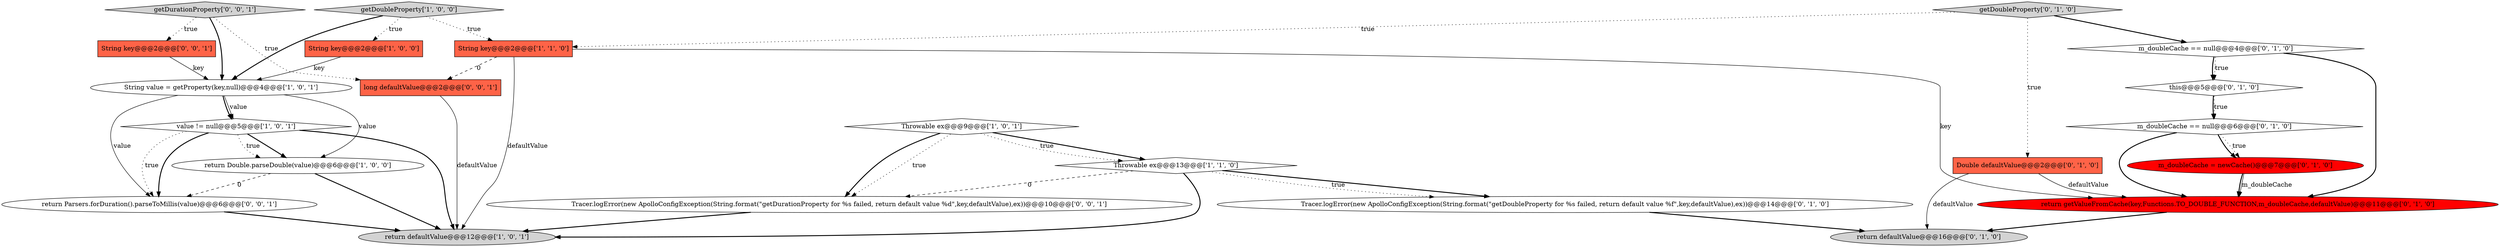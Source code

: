 digraph {
21 [style = filled, label = "Tracer.logError(new ApolloConfigException(String.format(\"getDurationProperty for %s failed, return default value %d\",key,defaultValue),ex))@@@10@@@['0', '0', '1']", fillcolor = white, shape = ellipse image = "AAA0AAABBB3BBB"];
19 [style = filled, label = "getDurationProperty['0', '0', '1']", fillcolor = lightgray, shape = diamond image = "AAA0AAABBB3BBB"];
11 [style = filled, label = "getDoubleProperty['0', '1', '0']", fillcolor = lightgray, shape = diamond image = "AAA0AAABBB2BBB"];
10 [style = filled, label = "m_doubleCache = newCache()@@@7@@@['0', '1', '0']", fillcolor = red, shape = ellipse image = "AAA1AAABBB2BBB"];
22 [style = filled, label = "long defaultValue@@@2@@@['0', '0', '1']", fillcolor = tomato, shape = box image = "AAA0AAABBB3BBB"];
13 [style = filled, label = "m_doubleCache == null@@@6@@@['0', '1', '0']", fillcolor = white, shape = diamond image = "AAA0AAABBB2BBB"];
1 [style = filled, label = "value != null@@@5@@@['1', '0', '1']", fillcolor = white, shape = diamond image = "AAA0AAABBB1BBB"];
6 [style = filled, label = "String value = getProperty(key,null)@@@4@@@['1', '0', '1']", fillcolor = white, shape = ellipse image = "AAA0AAABBB1BBB"];
5 [style = filled, label = "String key@@@2@@@['1', '1', '0']", fillcolor = tomato, shape = box image = "AAA0AAABBB1BBB"];
7 [style = filled, label = "return defaultValue@@@12@@@['1', '0', '1']", fillcolor = lightgray, shape = ellipse image = "AAA0AAABBB1BBB"];
20 [style = filled, label = "String key@@@2@@@['0', '0', '1']", fillcolor = tomato, shape = box image = "AAA0AAABBB3BBB"];
9 [style = filled, label = "return defaultValue@@@16@@@['0', '1', '0']", fillcolor = lightgray, shape = ellipse image = "AAA0AAABBB2BBB"];
4 [style = filled, label = "getDoubleProperty['1', '0', '0']", fillcolor = lightgray, shape = diamond image = "AAA0AAABBB1BBB"];
15 [style = filled, label = "Double defaultValue@@@2@@@['0', '1', '0']", fillcolor = tomato, shape = box image = "AAA0AAABBB2BBB"];
16 [style = filled, label = "m_doubleCache == null@@@4@@@['0', '1', '0']", fillcolor = white, shape = diamond image = "AAA0AAABBB2BBB"];
2 [style = filled, label = "return Double.parseDouble(value)@@@6@@@['1', '0', '0']", fillcolor = white, shape = ellipse image = "AAA0AAABBB1BBB"];
3 [style = filled, label = "Throwable ex@@@13@@@['1', '1', '0']", fillcolor = white, shape = diamond image = "AAA0AAABBB1BBB"];
8 [style = filled, label = "Throwable ex@@@9@@@['1', '0', '1']", fillcolor = white, shape = diamond image = "AAA0AAABBB1BBB"];
14 [style = filled, label = "this@@@5@@@['0', '1', '0']", fillcolor = white, shape = diamond image = "AAA0AAABBB2BBB"];
12 [style = filled, label = "return getValueFromCache(key,Functions.TO_DOUBLE_FUNCTION,m_doubleCache,defaultValue)@@@11@@@['0', '1', '0']", fillcolor = red, shape = ellipse image = "AAA1AAABBB2BBB"];
18 [style = filled, label = "return Parsers.forDuration().parseToMillis(value)@@@6@@@['0', '0', '1']", fillcolor = white, shape = ellipse image = "AAA0AAABBB3BBB"];
17 [style = filled, label = "Tracer.logError(new ApolloConfigException(String.format(\"getDoubleProperty for %s failed, return default value %f\",key,defaultValue),ex))@@@14@@@['0', '1', '0']", fillcolor = white, shape = ellipse image = "AAA0AAABBB2BBB"];
0 [style = filled, label = "String key@@@2@@@['1', '0', '0']", fillcolor = tomato, shape = box image = "AAA0AAABBB1BBB"];
13->10 [style = bold, label=""];
11->16 [style = bold, label=""];
4->5 [style = dotted, label="true"];
6->2 [style = solid, label="value"];
22->7 [style = solid, label="defaultValue"];
8->21 [style = dotted, label="true"];
3->21 [style = dashed, label="0"];
4->6 [style = bold, label=""];
6->1 [style = solid, label="value"];
19->20 [style = dotted, label="true"];
17->9 [style = bold, label=""];
4->0 [style = dotted, label="true"];
8->3 [style = bold, label=""];
15->9 [style = solid, label="defaultValue"];
1->18 [style = bold, label=""];
11->5 [style = dotted, label="true"];
20->6 [style = solid, label="key"];
12->9 [style = bold, label=""];
19->6 [style = bold, label=""];
13->10 [style = dotted, label="true"];
1->7 [style = bold, label=""];
8->3 [style = dotted, label="true"];
14->13 [style = dotted, label="true"];
1->18 [style = dotted, label="true"];
6->1 [style = bold, label=""];
15->12 [style = solid, label="defaultValue"];
13->12 [style = bold, label=""];
3->7 [style = bold, label=""];
10->12 [style = bold, label=""];
16->14 [style = dotted, label="true"];
6->18 [style = solid, label="value"];
19->22 [style = dotted, label="true"];
2->18 [style = dashed, label="0"];
0->6 [style = solid, label="key"];
8->21 [style = bold, label=""];
16->14 [style = bold, label=""];
3->17 [style = bold, label=""];
21->7 [style = bold, label=""];
3->17 [style = dotted, label="true"];
1->2 [style = bold, label=""];
5->12 [style = solid, label="key"];
5->22 [style = dashed, label="0"];
2->7 [style = bold, label=""];
14->13 [style = bold, label=""];
5->7 [style = solid, label="defaultValue"];
18->7 [style = bold, label=""];
1->2 [style = dotted, label="true"];
11->15 [style = dotted, label="true"];
16->12 [style = bold, label=""];
10->12 [style = solid, label="m_doubleCache"];
}
